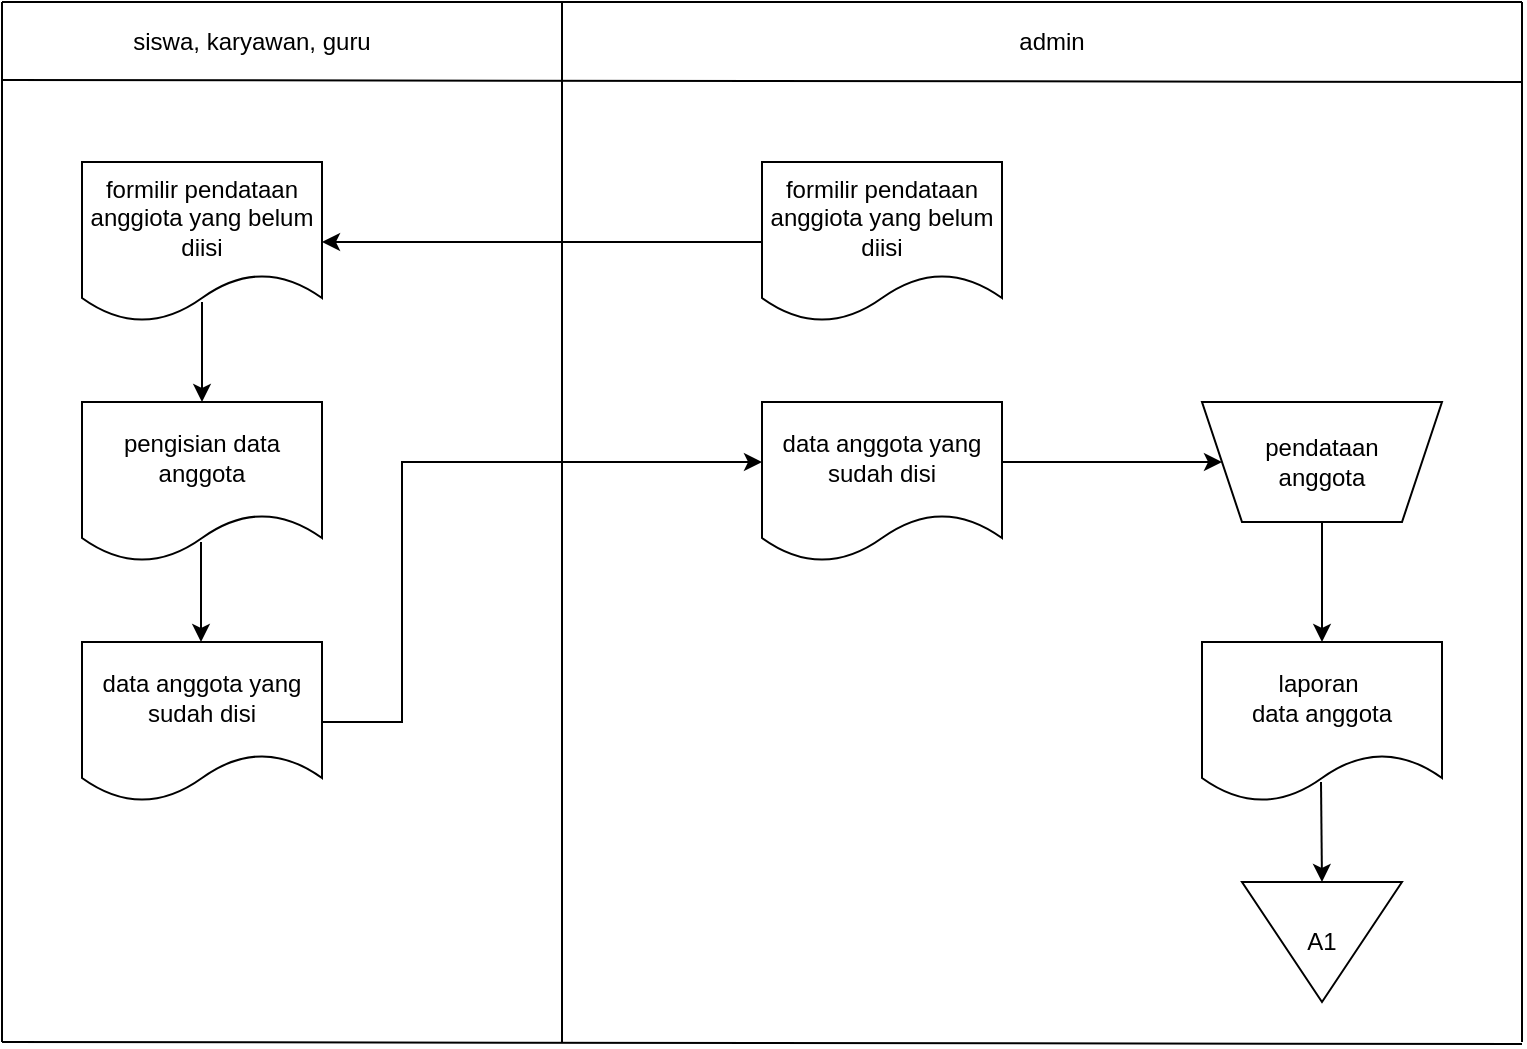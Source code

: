 <mxfile version="24.4.14" type="github">
  <diagram name="Halaman-1" id="lMLavH1xlRXRH9-uk9Y9">
    <mxGraphModel dx="880" dy="460" grid="1" gridSize="10" guides="1" tooltips="1" connect="1" arrows="1" fold="1" page="1" pageScale="1" pageWidth="827" pageHeight="1169" math="0" shadow="0">
      <root>
        <mxCell id="0" />
        <mxCell id="1" parent="0" />
        <mxCell id="_h3J9JZSU5bDhBo72M3B-1" value="formilir pendataan anggiota yang belum diisi" style="shape=document;whiteSpace=wrap;html=1;boundedLbl=1;" parent="1" vertex="1">
          <mxGeometry x="40" y="80" width="120" height="80" as="geometry" />
        </mxCell>
        <mxCell id="_h3J9JZSU5bDhBo72M3B-2" value="pendataan&lt;div&gt;anggota&lt;/div&gt;" style="shape=trapezoid;perimeter=trapezoidPerimeter;whiteSpace=wrap;html=1;fixedSize=1;direction=west;" parent="1" vertex="1">
          <mxGeometry x="600" y="200" width="120" height="60" as="geometry" />
        </mxCell>
        <mxCell id="_h3J9JZSU5bDhBo72M3B-3" value="siswa, karyawan, guru" style="text;html=1;align=center;verticalAlign=middle;whiteSpace=wrap;rounded=0;" parent="1" vertex="1">
          <mxGeometry x="50" width="150" height="40" as="geometry" />
        </mxCell>
        <mxCell id="_h3J9JZSU5bDhBo72M3B-4" value="admin" style="text;html=1;align=center;verticalAlign=middle;whiteSpace=wrap;rounded=0;" parent="1" vertex="1">
          <mxGeometry x="450" width="150" height="40" as="geometry" />
        </mxCell>
        <mxCell id="_h3J9JZSU5bDhBo72M3B-5" value="formilir pendataan anggiota yang belum diisi" style="shape=document;whiteSpace=wrap;html=1;boundedLbl=1;" parent="1" vertex="1">
          <mxGeometry x="380" y="80" width="120" height="80" as="geometry" />
        </mxCell>
        <mxCell id="_h3J9JZSU5bDhBo72M3B-6" value="" style="endArrow=classic;html=1;rounded=0;entryX=1;entryY=0.5;entryDx=0;entryDy=0;exitX=0;exitY=0.5;exitDx=0;exitDy=0;" parent="1" source="_h3J9JZSU5bDhBo72M3B-5" target="_h3J9JZSU5bDhBo72M3B-1" edge="1">
          <mxGeometry width="50" height="50" relative="1" as="geometry">
            <mxPoint x="390" y="270" as="sourcePoint" />
            <mxPoint x="440" y="220" as="targetPoint" />
          </mxGeometry>
        </mxCell>
        <mxCell id="_h3J9JZSU5bDhBo72M3B-7" value="pengisian data anggota" style="shape=document;whiteSpace=wrap;html=1;boundedLbl=1;" parent="1" vertex="1">
          <mxGeometry x="40" y="200" width="120" height="80" as="geometry" />
        </mxCell>
        <mxCell id="_h3J9JZSU5bDhBo72M3B-12" style="edgeStyle=orthogonalEdgeStyle;rounded=0;orthogonalLoop=1;jettySize=auto;html=1;entryX=0;entryY=0.375;entryDx=0;entryDy=0;entryPerimeter=0;" parent="1" source="_h3J9JZSU5bDhBo72M3B-8" edge="1" target="_h3J9JZSU5bDhBo72M3B-13">
          <mxGeometry relative="1" as="geometry">
            <mxPoint x="350" y="240" as="targetPoint" />
            <Array as="points">
              <mxPoint x="200" y="360" />
              <mxPoint x="200" y="230" />
            </Array>
          </mxGeometry>
        </mxCell>
        <mxCell id="_h3J9JZSU5bDhBo72M3B-8" value="data anggota yang sudah disi" style="shape=document;whiteSpace=wrap;html=1;boundedLbl=1;" parent="1" vertex="1">
          <mxGeometry x="40" y="320" width="120" height="80" as="geometry" />
        </mxCell>
        <mxCell id="_h3J9JZSU5bDhBo72M3B-9" value="" style="endArrow=classic;html=1;rounded=0;entryX=0.5;entryY=0;entryDx=0;entryDy=0;exitX=0.5;exitY=0.875;exitDx=0;exitDy=0;exitPerimeter=0;" parent="1" source="_h3J9JZSU5bDhBo72M3B-1" target="_h3J9JZSU5bDhBo72M3B-7" edge="1">
          <mxGeometry width="50" height="50" relative="1" as="geometry">
            <mxPoint x="220" y="190" as="sourcePoint" />
            <mxPoint x="270" y="140" as="targetPoint" />
          </mxGeometry>
        </mxCell>
        <mxCell id="_h3J9JZSU5bDhBo72M3B-10" value="" style="endArrow=classic;html=1;rounded=0;entryX=0.5;entryY=0;entryDx=0;entryDy=0;exitX=0.5;exitY=0.875;exitDx=0;exitDy=0;exitPerimeter=0;" parent="1" edge="1">
          <mxGeometry width="50" height="50" relative="1" as="geometry">
            <mxPoint x="99.5" y="270" as="sourcePoint" />
            <mxPoint x="99.5" y="320" as="targetPoint" />
          </mxGeometry>
        </mxCell>
        <mxCell id="_h3J9JZSU5bDhBo72M3B-15" style="edgeStyle=orthogonalEdgeStyle;rounded=0;orthogonalLoop=1;jettySize=auto;html=1;" parent="1" source="_h3J9JZSU5bDhBo72M3B-13" target="_h3J9JZSU5bDhBo72M3B-2" edge="1">
          <mxGeometry relative="1" as="geometry">
            <Array as="points">
              <mxPoint x="530" y="230" />
              <mxPoint x="530" y="230" />
            </Array>
          </mxGeometry>
        </mxCell>
        <mxCell id="_h3J9JZSU5bDhBo72M3B-13" value="data anggota yang sudah disi" style="shape=document;whiteSpace=wrap;html=1;boundedLbl=1;" parent="1" vertex="1">
          <mxGeometry x="380" y="200" width="120" height="80" as="geometry" />
        </mxCell>
        <mxCell id="_h3J9JZSU5bDhBo72M3B-17" value="" style="endArrow=none;html=1;rounded=0;" parent="1" edge="1">
          <mxGeometry width="50" height="50" relative="1" as="geometry">
            <mxPoint as="sourcePoint" />
            <mxPoint x="760" as="targetPoint" />
          </mxGeometry>
        </mxCell>
        <mxCell id="_h3J9JZSU5bDhBo72M3B-18" value="" style="endArrow=none;html=1;rounded=0;" parent="1" edge="1">
          <mxGeometry width="50" height="50" relative="1" as="geometry">
            <mxPoint y="39" as="sourcePoint" />
            <mxPoint x="760" y="40" as="targetPoint" />
          </mxGeometry>
        </mxCell>
        <mxCell id="_h3J9JZSU5bDhBo72M3B-19" value="" style="endArrow=none;html=1;rounded=0;" parent="1" edge="1">
          <mxGeometry width="50" height="50" relative="1" as="geometry">
            <mxPoint as="sourcePoint" />
            <mxPoint y="520" as="targetPoint" />
          </mxGeometry>
        </mxCell>
        <mxCell id="_h3J9JZSU5bDhBo72M3B-20" value="" style="endArrow=none;html=1;rounded=0;" parent="1" edge="1">
          <mxGeometry width="50" height="50" relative="1" as="geometry">
            <mxPoint x="760" as="sourcePoint" />
            <mxPoint x="760" y="520" as="targetPoint" />
          </mxGeometry>
        </mxCell>
        <mxCell id="_h3J9JZSU5bDhBo72M3B-21" value="" style="endArrow=none;html=1;rounded=0;" parent="1" edge="1">
          <mxGeometry width="50" height="50" relative="1" as="geometry">
            <mxPoint x="280" as="sourcePoint" />
            <mxPoint x="280" y="520" as="targetPoint" />
          </mxGeometry>
        </mxCell>
        <mxCell id="z1hldF6nKvL_WsLs3R0V-1" value="laporan&amp;nbsp;&lt;div&gt;data anggota&lt;/div&gt;" style="shape=document;whiteSpace=wrap;html=1;boundedLbl=1;" vertex="1" parent="1">
          <mxGeometry x="600" y="320" width="120" height="80" as="geometry" />
        </mxCell>
        <mxCell id="z1hldF6nKvL_WsLs3R0V-2" value="" style="endArrow=classic;html=1;rounded=0;entryX=0.5;entryY=0;entryDx=0;entryDy=0;exitX=0.5;exitY=0;exitDx=0;exitDy=0;" edge="1" parent="1" source="_h3J9JZSU5bDhBo72M3B-2" target="z1hldF6nKvL_WsLs3R0V-1">
          <mxGeometry width="50" height="50" relative="1" as="geometry">
            <mxPoint x="390" y="310" as="sourcePoint" />
            <mxPoint x="440" y="260" as="targetPoint" />
          </mxGeometry>
        </mxCell>
        <mxCell id="z1hldF6nKvL_WsLs3R0V-3" value="A1" style="triangle;whiteSpace=wrap;html=1;direction=south;" vertex="1" parent="1">
          <mxGeometry x="620" y="440" width="80" height="60" as="geometry" />
        </mxCell>
        <mxCell id="z1hldF6nKvL_WsLs3R0V-4" value="" style="endArrow=classic;html=1;rounded=0;entryX=0;entryY=0.5;entryDx=0;entryDy=0;exitX=0.5;exitY=0;exitDx=0;exitDy=0;" edge="1" parent="1" target="z1hldF6nKvL_WsLs3R0V-3">
          <mxGeometry width="50" height="50" relative="1" as="geometry">
            <mxPoint x="659.5" y="390" as="sourcePoint" />
            <mxPoint x="659.5" y="450" as="targetPoint" />
          </mxGeometry>
        </mxCell>
        <mxCell id="z1hldF6nKvL_WsLs3R0V-5" value="" style="endArrow=none;html=1;rounded=0;" edge="1" parent="1">
          <mxGeometry width="50" height="50" relative="1" as="geometry">
            <mxPoint y="520" as="sourcePoint" />
            <mxPoint x="760" y="521" as="targetPoint" />
          </mxGeometry>
        </mxCell>
      </root>
    </mxGraphModel>
  </diagram>
</mxfile>
